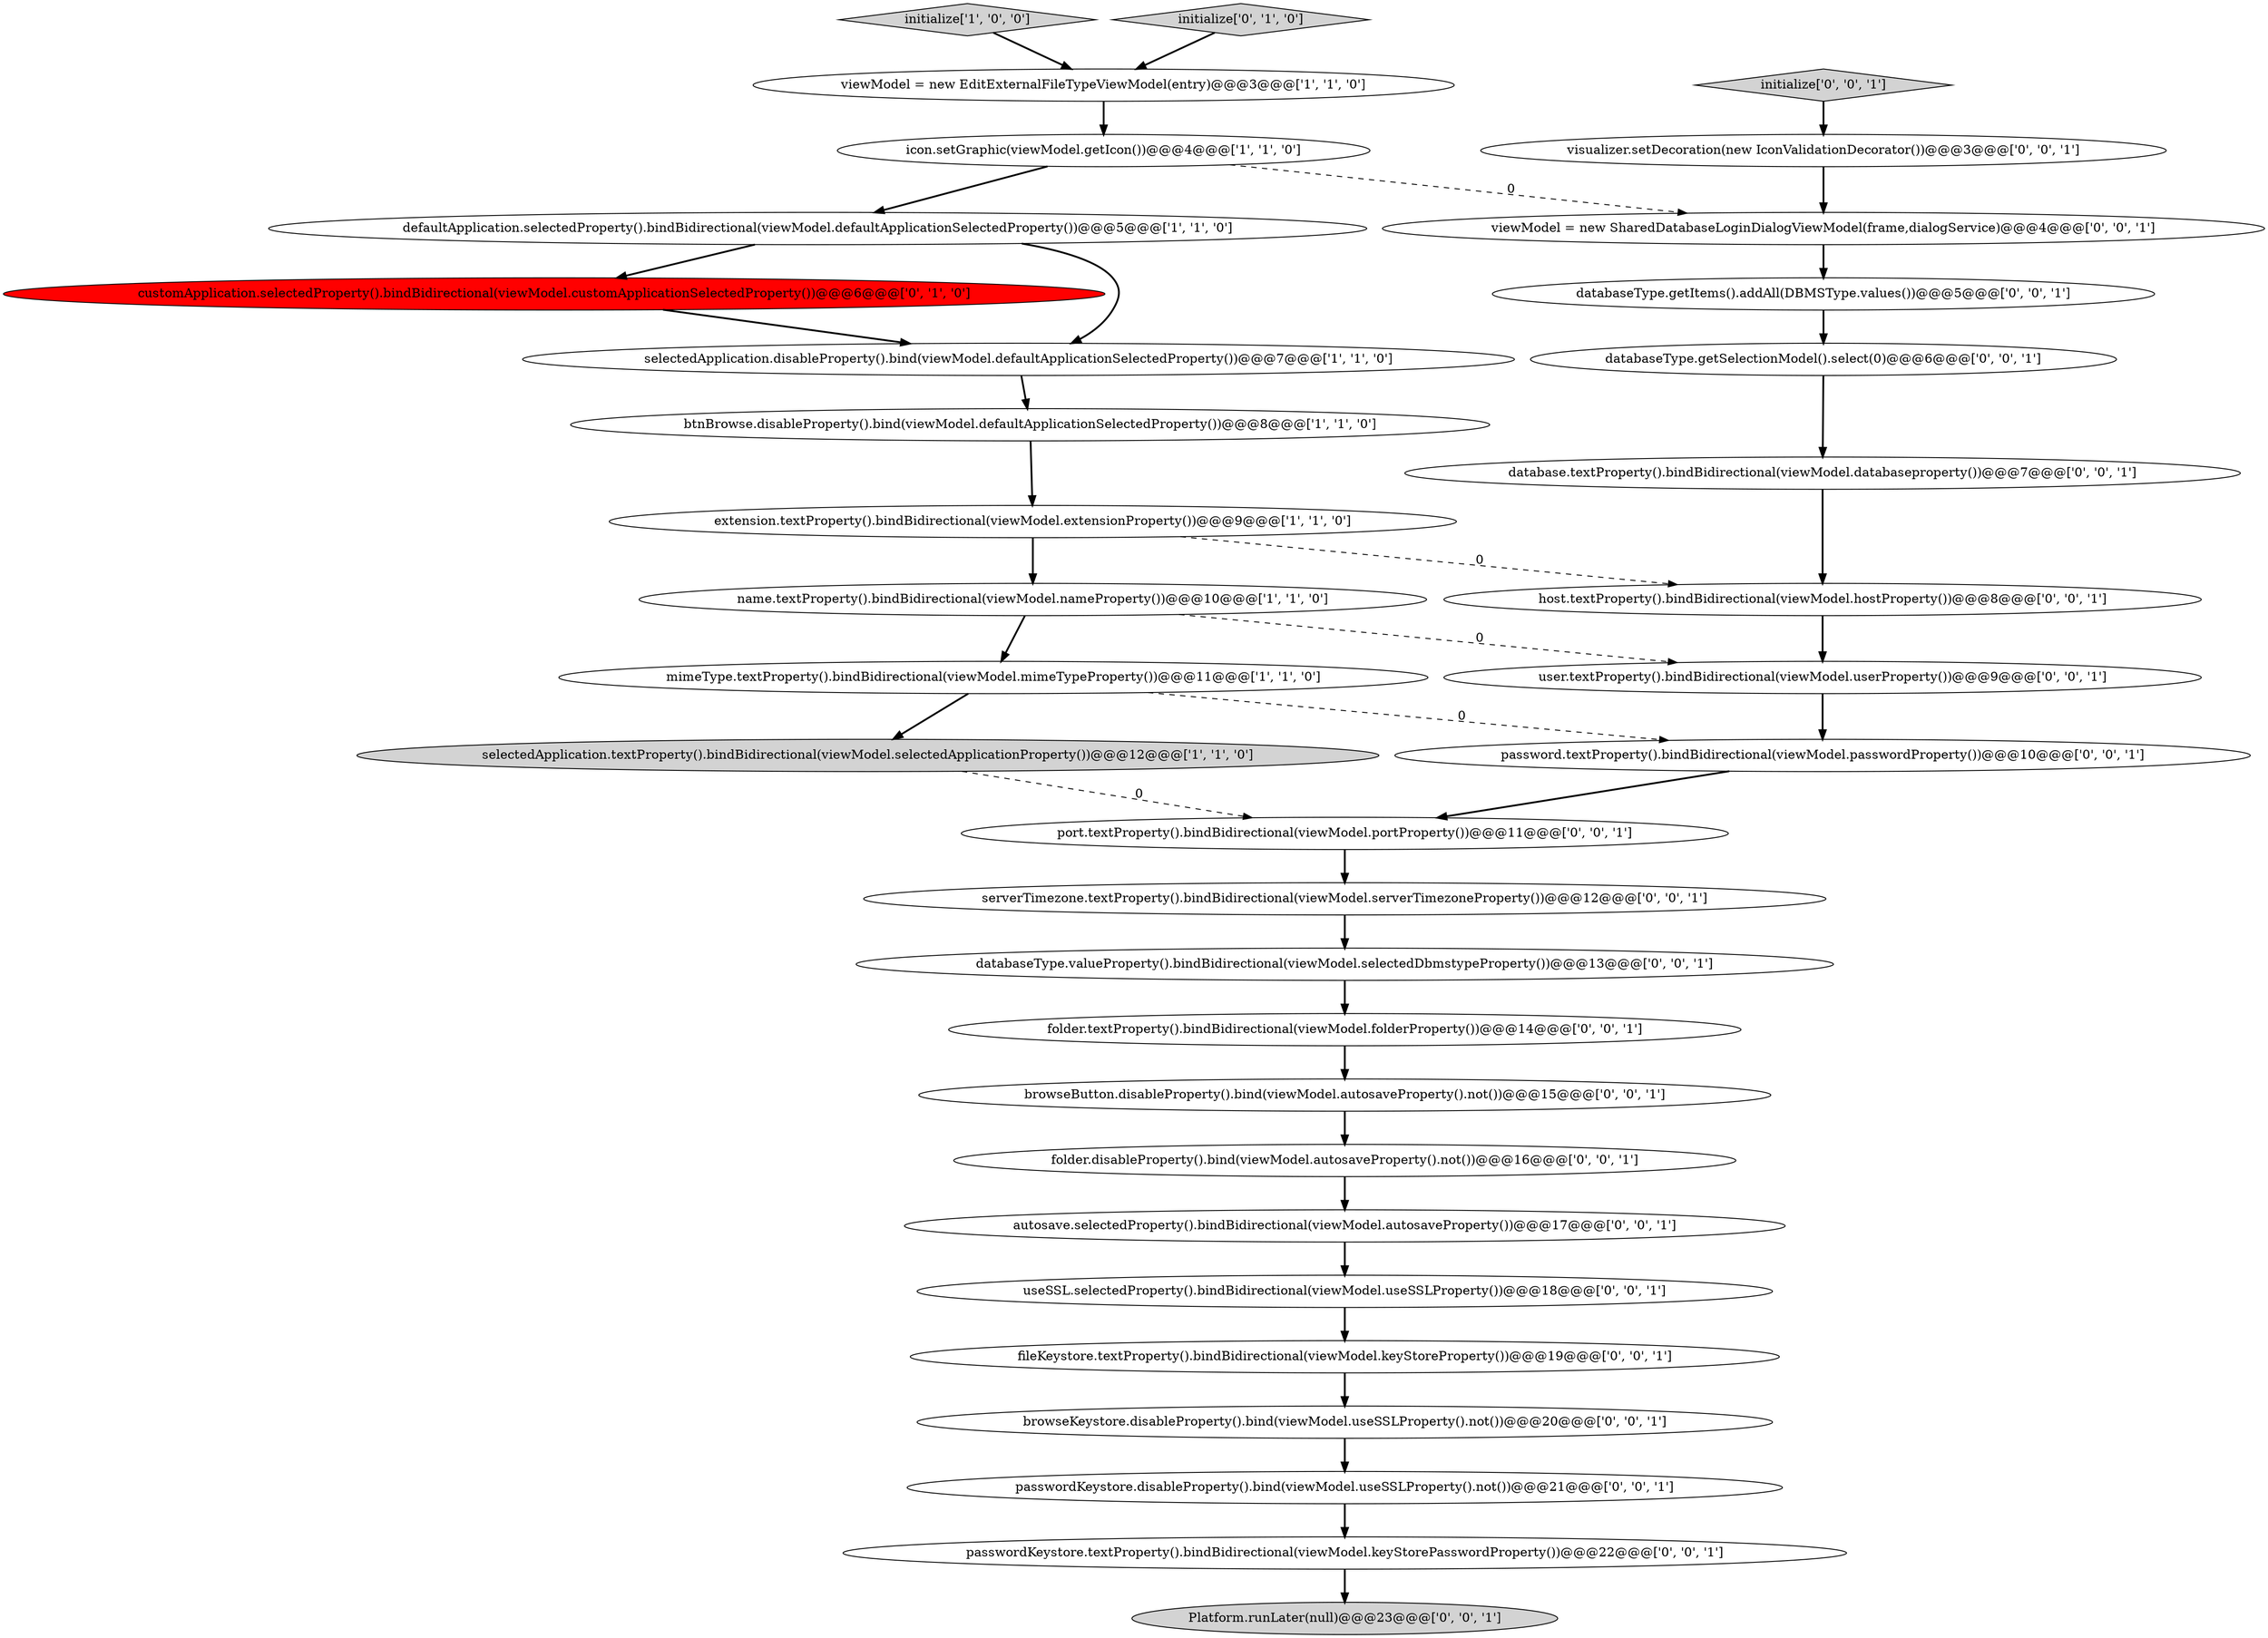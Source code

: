 digraph {
32 [style = filled, label = "browseButton.disableProperty().bind(viewModel.autosaveProperty().not())@@@15@@@['0', '0', '1']", fillcolor = white, shape = ellipse image = "AAA0AAABBB3BBB"];
28 [style = filled, label = "user.textProperty().bindBidirectional(viewModel.userProperty())@@@9@@@['0', '0', '1']", fillcolor = white, shape = ellipse image = "AAA0AAABBB3BBB"];
6 [style = filled, label = "name.textProperty().bindBidirectional(viewModel.nameProperty())@@@10@@@['1', '1', '0']", fillcolor = white, shape = ellipse image = "AAA0AAABBB1BBB"];
8 [style = filled, label = "btnBrowse.disableProperty().bind(viewModel.defaultApplicationSelectedProperty())@@@8@@@['1', '1', '0']", fillcolor = white, shape = ellipse image = "AAA0AAABBB1BBB"];
1 [style = filled, label = "selectedApplication.disableProperty().bind(viewModel.defaultApplicationSelectedProperty())@@@7@@@['1', '1', '0']", fillcolor = white, shape = ellipse image = "AAA0AAABBB1BBB"];
0 [style = filled, label = "initialize['1', '0', '0']", fillcolor = lightgray, shape = diamond image = "AAA0AAABBB1BBB"];
4 [style = filled, label = "selectedApplication.textProperty().bindBidirectional(viewModel.selectedApplicationProperty())@@@12@@@['1', '1', '0']", fillcolor = lightgray, shape = ellipse image = "AAA0AAABBB1BBB"];
24 [style = filled, label = "serverTimezone.textProperty().bindBidirectional(viewModel.serverTimezoneProperty())@@@12@@@['0', '0', '1']", fillcolor = white, shape = ellipse image = "AAA0AAABBB3BBB"];
9 [style = filled, label = "mimeType.textProperty().bindBidirectional(viewModel.mimeTypeProperty())@@@11@@@['1', '1', '0']", fillcolor = white, shape = ellipse image = "AAA0AAABBB1BBB"];
5 [style = filled, label = "icon.setGraphic(viewModel.getIcon())@@@4@@@['1', '1', '0']", fillcolor = white, shape = ellipse image = "AAA0AAABBB1BBB"];
29 [style = filled, label = "autosave.selectedProperty().bindBidirectional(viewModel.autosaveProperty())@@@17@@@['0', '0', '1']", fillcolor = white, shape = ellipse image = "AAA0AAABBB3BBB"];
3 [style = filled, label = "extension.textProperty().bindBidirectional(viewModel.extensionProperty())@@@9@@@['1', '1', '0']", fillcolor = white, shape = ellipse image = "AAA0AAABBB1BBB"];
23 [style = filled, label = "folder.textProperty().bindBidirectional(viewModel.folderProperty())@@@14@@@['0', '0', '1']", fillcolor = white, shape = ellipse image = "AAA0AAABBB3BBB"];
31 [style = filled, label = "host.textProperty().bindBidirectional(viewModel.hostProperty())@@@8@@@['0', '0', '1']", fillcolor = white, shape = ellipse image = "AAA0AAABBB3BBB"];
11 [style = filled, label = "initialize['0', '1', '0']", fillcolor = lightgray, shape = diamond image = "AAA0AAABBB2BBB"];
26 [style = filled, label = "folder.disableProperty().bind(viewModel.autosaveProperty().not())@@@16@@@['0', '0', '1']", fillcolor = white, shape = ellipse image = "AAA0AAABBB3BBB"];
16 [style = filled, label = "port.textProperty().bindBidirectional(viewModel.portProperty())@@@11@@@['0', '0', '1']", fillcolor = white, shape = ellipse image = "AAA0AAABBB3BBB"];
18 [style = filled, label = "passwordKeystore.textProperty().bindBidirectional(viewModel.keyStorePasswordProperty())@@@22@@@['0', '0', '1']", fillcolor = white, shape = ellipse image = "AAA0AAABBB3BBB"];
21 [style = filled, label = "viewModel = new SharedDatabaseLoginDialogViewModel(frame,dialogService)@@@4@@@['0', '0', '1']", fillcolor = white, shape = ellipse image = "AAA0AAABBB3BBB"];
10 [style = filled, label = "customApplication.selectedProperty().bindBidirectional(viewModel.customApplicationSelectedProperty())@@@6@@@['0', '1', '0']", fillcolor = red, shape = ellipse image = "AAA1AAABBB2BBB"];
30 [style = filled, label = "Platform.runLater(null)@@@23@@@['0', '0', '1']", fillcolor = lightgray, shape = ellipse image = "AAA0AAABBB3BBB"];
20 [style = filled, label = "passwordKeystore.disableProperty().bind(viewModel.useSSLProperty().not())@@@21@@@['0', '0', '1']", fillcolor = white, shape = ellipse image = "AAA0AAABBB3BBB"];
2 [style = filled, label = "defaultApplication.selectedProperty().bindBidirectional(viewModel.defaultApplicationSelectedProperty())@@@5@@@['1', '1', '0']", fillcolor = white, shape = ellipse image = "AAA0AAABBB1BBB"];
15 [style = filled, label = "browseKeystore.disableProperty().bind(viewModel.useSSLProperty().not())@@@20@@@['0', '0', '1']", fillcolor = white, shape = ellipse image = "AAA0AAABBB3BBB"];
25 [style = filled, label = "databaseType.getSelectionModel().select(0)@@@6@@@['0', '0', '1']", fillcolor = white, shape = ellipse image = "AAA0AAABBB3BBB"];
13 [style = filled, label = "database.textProperty().bindBidirectional(viewModel.databaseproperty())@@@7@@@['0', '0', '1']", fillcolor = white, shape = ellipse image = "AAA0AAABBB3BBB"];
12 [style = filled, label = "useSSL.selectedProperty().bindBidirectional(viewModel.useSSLProperty())@@@18@@@['0', '0', '1']", fillcolor = white, shape = ellipse image = "AAA0AAABBB3BBB"];
14 [style = filled, label = "initialize['0', '0', '1']", fillcolor = lightgray, shape = diamond image = "AAA0AAABBB3BBB"];
22 [style = filled, label = "databaseType.getItems().addAll(DBMSType.values())@@@5@@@['0', '0', '1']", fillcolor = white, shape = ellipse image = "AAA0AAABBB3BBB"];
19 [style = filled, label = "password.textProperty().bindBidirectional(viewModel.passwordProperty())@@@10@@@['0', '0', '1']", fillcolor = white, shape = ellipse image = "AAA0AAABBB3BBB"];
33 [style = filled, label = "fileKeystore.textProperty().bindBidirectional(viewModel.keyStoreProperty())@@@19@@@['0', '0', '1']", fillcolor = white, shape = ellipse image = "AAA0AAABBB3BBB"];
17 [style = filled, label = "databaseType.valueProperty().bindBidirectional(viewModel.selectedDbmstypeProperty())@@@13@@@['0', '0', '1']", fillcolor = white, shape = ellipse image = "AAA0AAABBB3BBB"];
27 [style = filled, label = "visualizer.setDecoration(new IconValidationDecorator())@@@3@@@['0', '0', '1']", fillcolor = white, shape = ellipse image = "AAA0AAABBB3BBB"];
7 [style = filled, label = "viewModel = new EditExternalFileTypeViewModel(entry)@@@3@@@['1', '1', '0']", fillcolor = white, shape = ellipse image = "AAA0AAABBB1BBB"];
22->25 [style = bold, label=""];
1->8 [style = bold, label=""];
4->16 [style = dashed, label="0"];
33->15 [style = bold, label=""];
3->31 [style = dashed, label="0"];
25->13 [style = bold, label=""];
2->1 [style = bold, label=""];
16->24 [style = bold, label=""];
9->4 [style = bold, label=""];
26->29 [style = bold, label=""];
8->3 [style = bold, label=""];
23->32 [style = bold, label=""];
18->30 [style = bold, label=""];
3->6 [style = bold, label=""];
2->10 [style = bold, label=""];
32->26 [style = bold, label=""];
17->23 [style = bold, label=""];
19->16 [style = bold, label=""];
0->7 [style = bold, label=""];
9->19 [style = dashed, label="0"];
20->18 [style = bold, label=""];
6->28 [style = dashed, label="0"];
5->2 [style = bold, label=""];
7->5 [style = bold, label=""];
29->12 [style = bold, label=""];
21->22 [style = bold, label=""];
15->20 [style = bold, label=""];
24->17 [style = bold, label=""];
28->19 [style = bold, label=""];
12->33 [style = bold, label=""];
5->21 [style = dashed, label="0"];
14->27 [style = bold, label=""];
31->28 [style = bold, label=""];
13->31 [style = bold, label=""];
6->9 [style = bold, label=""];
10->1 [style = bold, label=""];
27->21 [style = bold, label=""];
11->7 [style = bold, label=""];
}
